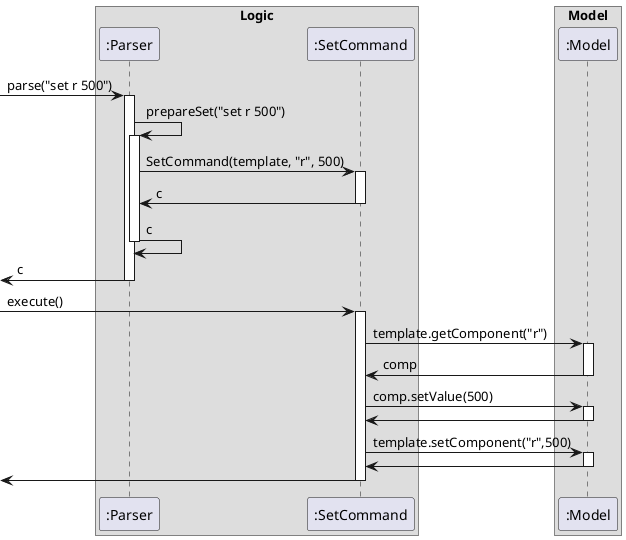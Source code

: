 @startuml

box Logic
participant ":Parser" as Parser
participant ":SetCommand" as SetCommand
end box

box Model 
participant ":Model" as Model 
end box


[-> Parser : parse("set r 500")
activate Parser

Parser -> Parser : prepareSet("set r 500")
activate Parser

Parser -> SetCommand : SetCommand(template, "r", 500)
activate SetCommand

SetCommand -> Parser : c
deactivate SetCommand

Parser -> Parser : c
deactivate Parser

[<- Parser : c
deactivate Parser


[-> SetCommand : execute()
activate SetCommand

SetCommand -> Model : template.getComponent("r")
activate Model

Model -> SetCommand : comp
deactivate Model

SetCommand -> Model : comp.setValue(500)
activate Model

Model -> SetCommand
deactivate Model

SetCommand -> Model : template.setComponent("r",500)
activate Model

Model -> SetCommand
deactivate Model

[<- SetCommand 
deactivate SetCommand


@enduml